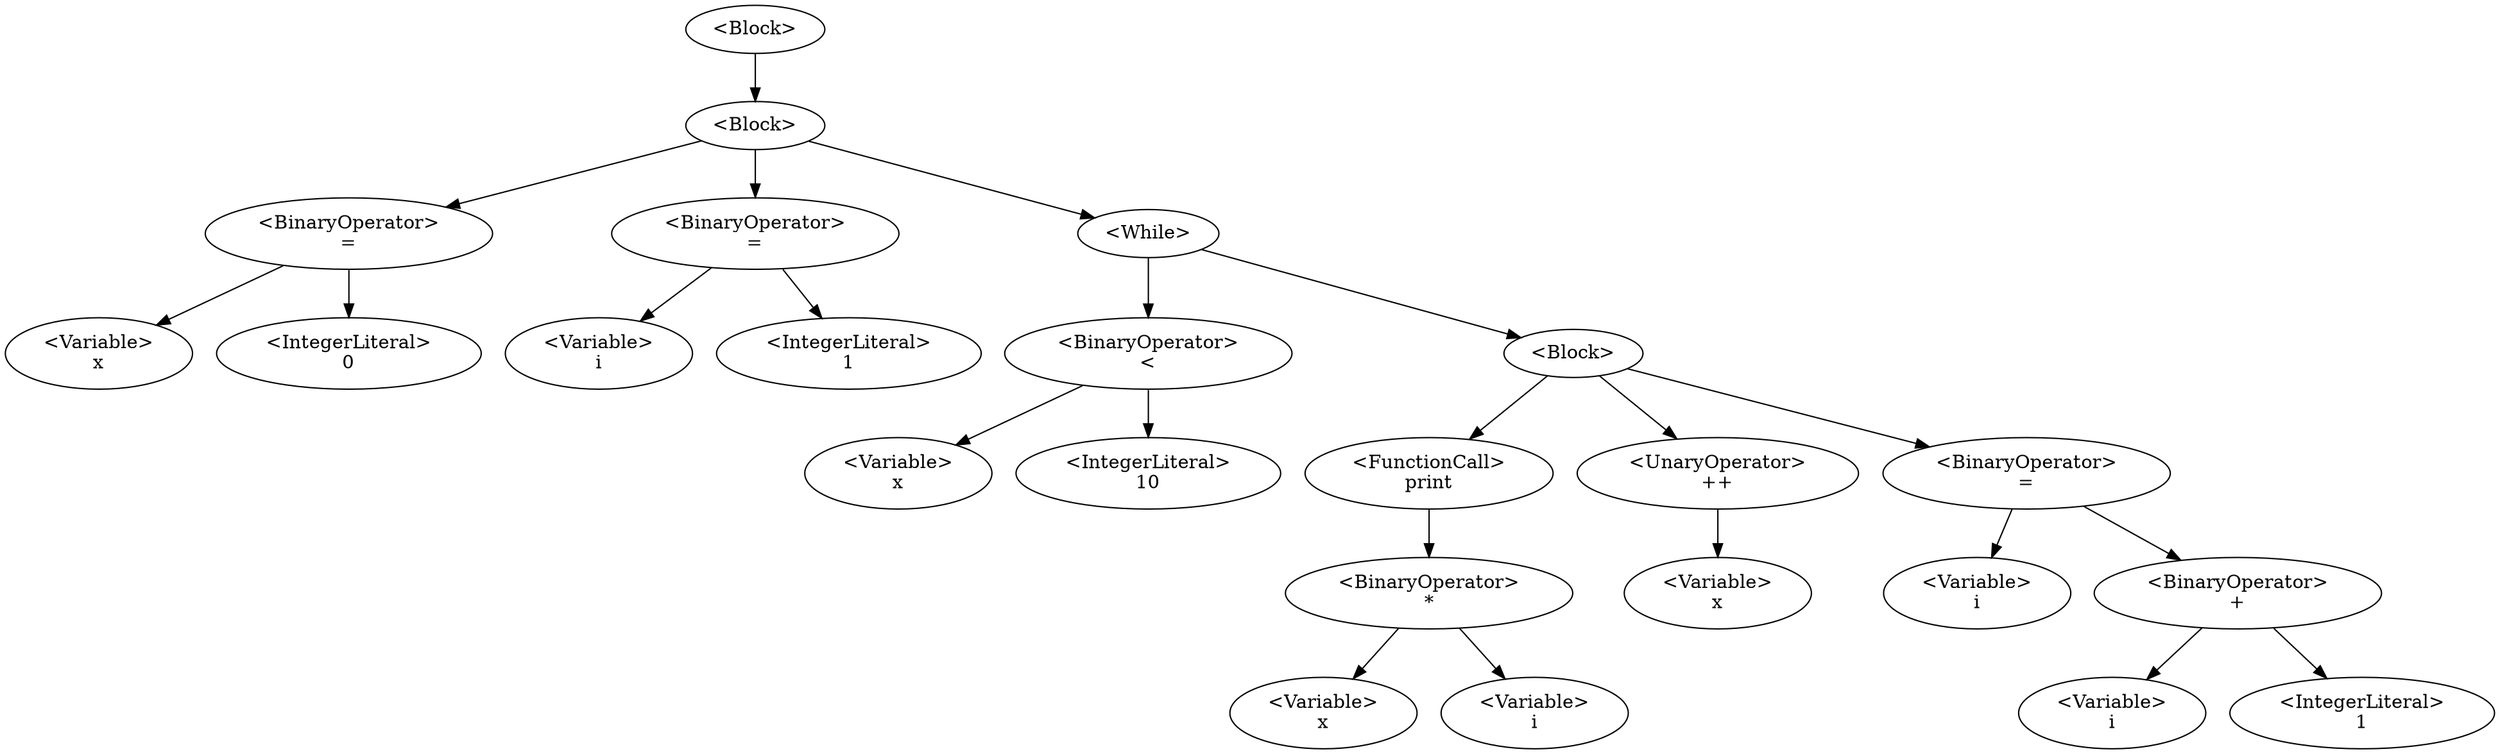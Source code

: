digraph G {
0 [label="<Block>"];0->1;
1 [label="<Block>"];1->3;1->6;1->8;
3 [label="<BinaryOperator>\n="];3->2;3->4;
2 [label="<Variable>\nx"];
4 [label="<IntegerLiteral>\n0"];
6 [label="<BinaryOperator>\n="];6->5;6->7;
5 [label="<Variable>\ni"];
7 [label="<IntegerLiteral>\n1"];
8 [label="<While>"];8->10;8->20;
10 [label="<BinaryOperator>\n<"];10->9;10->11;
9 [label="<Variable>\nx"];
11 [label="<IntegerLiteral>\n10"];
20 [label="<Block>"];20->22;20->12;20->15;
22 [label="<FunctionCall>\nprint"];22->24;
24 [label="<BinaryOperator>\n*"];24->23;24->25;
23 [label="<Variable>\nx"];
25 [label="<Variable>\ni"];
12 [label="<UnaryOperator>\n++"];12->13;
13 [label="<Variable>\nx"];
15 [label="<BinaryOperator>\n="];15->14;15->17;
14 [label="<Variable>\ni"];
17 [label="<BinaryOperator>\n+"];17->16;17->18;
16 [label="<Variable>\ni"];
18 [label="<IntegerLiteral>\n1"];
}